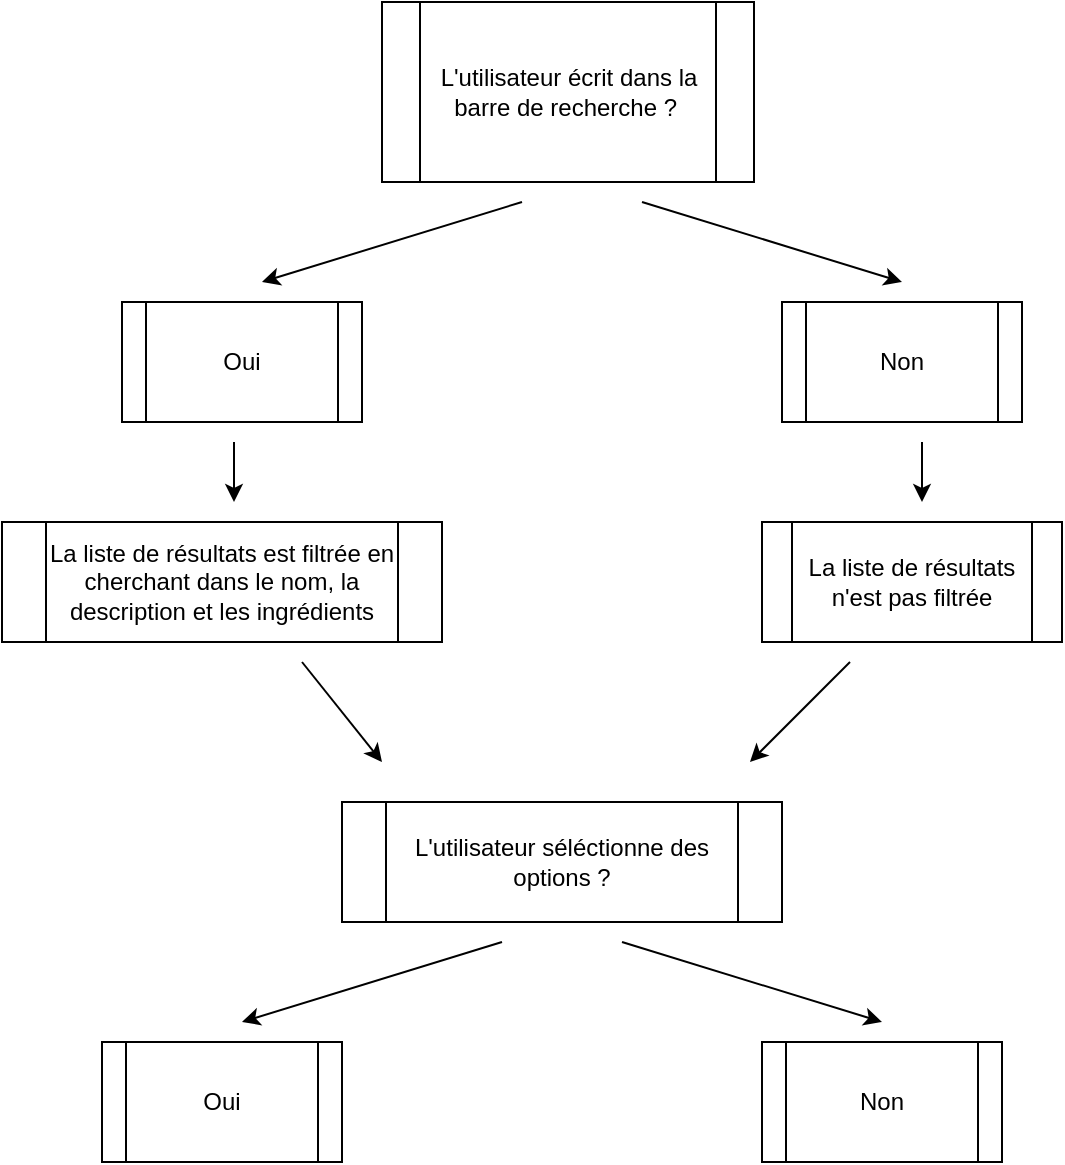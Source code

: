 <mxfile version="21.7.2" type="device">
  <diagram name="Page-1" id="2seHxbLakp2eHcRAml-4">
    <mxGraphModel dx="793" dy="461" grid="1" gridSize="10" guides="1" tooltips="1" connect="1" arrows="1" fold="1" page="1" pageScale="1" pageWidth="827" pageHeight="1169" math="0" shadow="0">
      <root>
        <mxCell id="0" />
        <mxCell id="1" parent="0" />
        <mxCell id="O4e8Ljlv0WAscUi4HRns-2" value="L&#39;utilisateur écrit dans la barre de recherche ?&amp;nbsp;" style="shape=process;whiteSpace=wrap;html=1;backgroundOutline=1;" vertex="1" parent="1">
          <mxGeometry x="300" y="20" width="186" height="90" as="geometry" />
        </mxCell>
        <mxCell id="O4e8Ljlv0WAscUi4HRns-3" value="" style="endArrow=classic;html=1;rounded=0;" edge="1" parent="1">
          <mxGeometry width="50" height="50" relative="1" as="geometry">
            <mxPoint x="430" y="120" as="sourcePoint" />
            <mxPoint x="560" y="160" as="targetPoint" />
          </mxGeometry>
        </mxCell>
        <mxCell id="O4e8Ljlv0WAscUi4HRns-4" value="" style="endArrow=classic;html=1;rounded=0;" edge="1" parent="1">
          <mxGeometry width="50" height="50" relative="1" as="geometry">
            <mxPoint x="370" y="120" as="sourcePoint" />
            <mxPoint x="240" y="160" as="targetPoint" />
          </mxGeometry>
        </mxCell>
        <mxCell id="O4e8Ljlv0WAscUi4HRns-6" value="Oui" style="shape=process;whiteSpace=wrap;html=1;backgroundOutline=1;direction=west;" vertex="1" parent="1">
          <mxGeometry x="170" y="170" width="120" height="60" as="geometry" />
        </mxCell>
        <mxCell id="O4e8Ljlv0WAscUi4HRns-7" value="Non" style="shape=process;whiteSpace=wrap;html=1;backgroundOutline=1;" vertex="1" parent="1">
          <mxGeometry x="500" y="170" width="120" height="60" as="geometry" />
        </mxCell>
        <mxCell id="O4e8Ljlv0WAscUi4HRns-9" value="" style="endArrow=classic;html=1;rounded=0;" edge="1" parent="1">
          <mxGeometry width="50" height="50" relative="1" as="geometry">
            <mxPoint x="534" y="350" as="sourcePoint" />
            <mxPoint x="484" y="400" as="targetPoint" />
          </mxGeometry>
        </mxCell>
        <mxCell id="O4e8Ljlv0WAscUi4HRns-12" value="La liste de résultats n&#39;est pas filtrée" style="shape=process;whiteSpace=wrap;html=1;backgroundOutline=1;" vertex="1" parent="1">
          <mxGeometry x="490" y="280" width="150" height="60" as="geometry" />
        </mxCell>
        <mxCell id="O4e8Ljlv0WAscUi4HRns-14" value="" style="endArrow=classic;html=1;rounded=0;" edge="1" parent="1">
          <mxGeometry width="50" height="50" relative="1" as="geometry">
            <mxPoint x="570" y="240" as="sourcePoint" />
            <mxPoint x="570" y="270" as="targetPoint" />
            <Array as="points">
              <mxPoint x="570" y="260" />
            </Array>
          </mxGeometry>
        </mxCell>
        <mxCell id="O4e8Ljlv0WAscUi4HRns-16" value="" style="endArrow=classic;html=1;rounded=0;" edge="1" parent="1">
          <mxGeometry width="50" height="50" relative="1" as="geometry">
            <mxPoint x="260" y="350" as="sourcePoint" />
            <mxPoint x="300" y="400" as="targetPoint" />
          </mxGeometry>
        </mxCell>
        <mxCell id="O4e8Ljlv0WAscUi4HRns-20" value="La liste de résultats est filtrée en cherchant dans le nom, la description et les ingrédients" style="shape=process;whiteSpace=wrap;html=1;backgroundOutline=1;" vertex="1" parent="1">
          <mxGeometry x="110" y="280" width="220" height="60" as="geometry" />
        </mxCell>
        <mxCell id="O4e8Ljlv0WAscUi4HRns-21" value="" style="endArrow=classic;html=1;rounded=0;" edge="1" parent="1">
          <mxGeometry width="50" height="50" relative="1" as="geometry">
            <mxPoint x="226" y="240" as="sourcePoint" />
            <mxPoint x="226" y="270" as="targetPoint" />
            <Array as="points">
              <mxPoint x="226" y="260" />
            </Array>
          </mxGeometry>
        </mxCell>
        <mxCell id="O4e8Ljlv0WAscUi4HRns-22" value="L&#39;utilisateur séléctionne des options ?" style="shape=process;whiteSpace=wrap;html=1;backgroundOutline=1;" vertex="1" parent="1">
          <mxGeometry x="280" y="420" width="220" height="60" as="geometry" />
        </mxCell>
        <mxCell id="O4e8Ljlv0WAscUi4HRns-23" value="" style="endArrow=classic;html=1;rounded=0;" edge="1" parent="1">
          <mxGeometry width="50" height="50" relative="1" as="geometry">
            <mxPoint x="420" y="490" as="sourcePoint" />
            <mxPoint x="550" y="530" as="targetPoint" />
          </mxGeometry>
        </mxCell>
        <mxCell id="O4e8Ljlv0WAscUi4HRns-24" value="" style="endArrow=classic;html=1;rounded=0;" edge="1" parent="1">
          <mxGeometry width="50" height="50" relative="1" as="geometry">
            <mxPoint x="360" y="490" as="sourcePoint" />
            <mxPoint x="230" y="530" as="targetPoint" />
          </mxGeometry>
        </mxCell>
        <mxCell id="O4e8Ljlv0WAscUi4HRns-25" value="Oui" style="shape=process;whiteSpace=wrap;html=1;backgroundOutline=1;direction=west;" vertex="1" parent="1">
          <mxGeometry x="160" y="540" width="120" height="60" as="geometry" />
        </mxCell>
        <mxCell id="O4e8Ljlv0WAscUi4HRns-26" value="Non" style="shape=process;whiteSpace=wrap;html=1;backgroundOutline=1;" vertex="1" parent="1">
          <mxGeometry x="490" y="540" width="120" height="60" as="geometry" />
        </mxCell>
      </root>
    </mxGraphModel>
  </diagram>
</mxfile>
